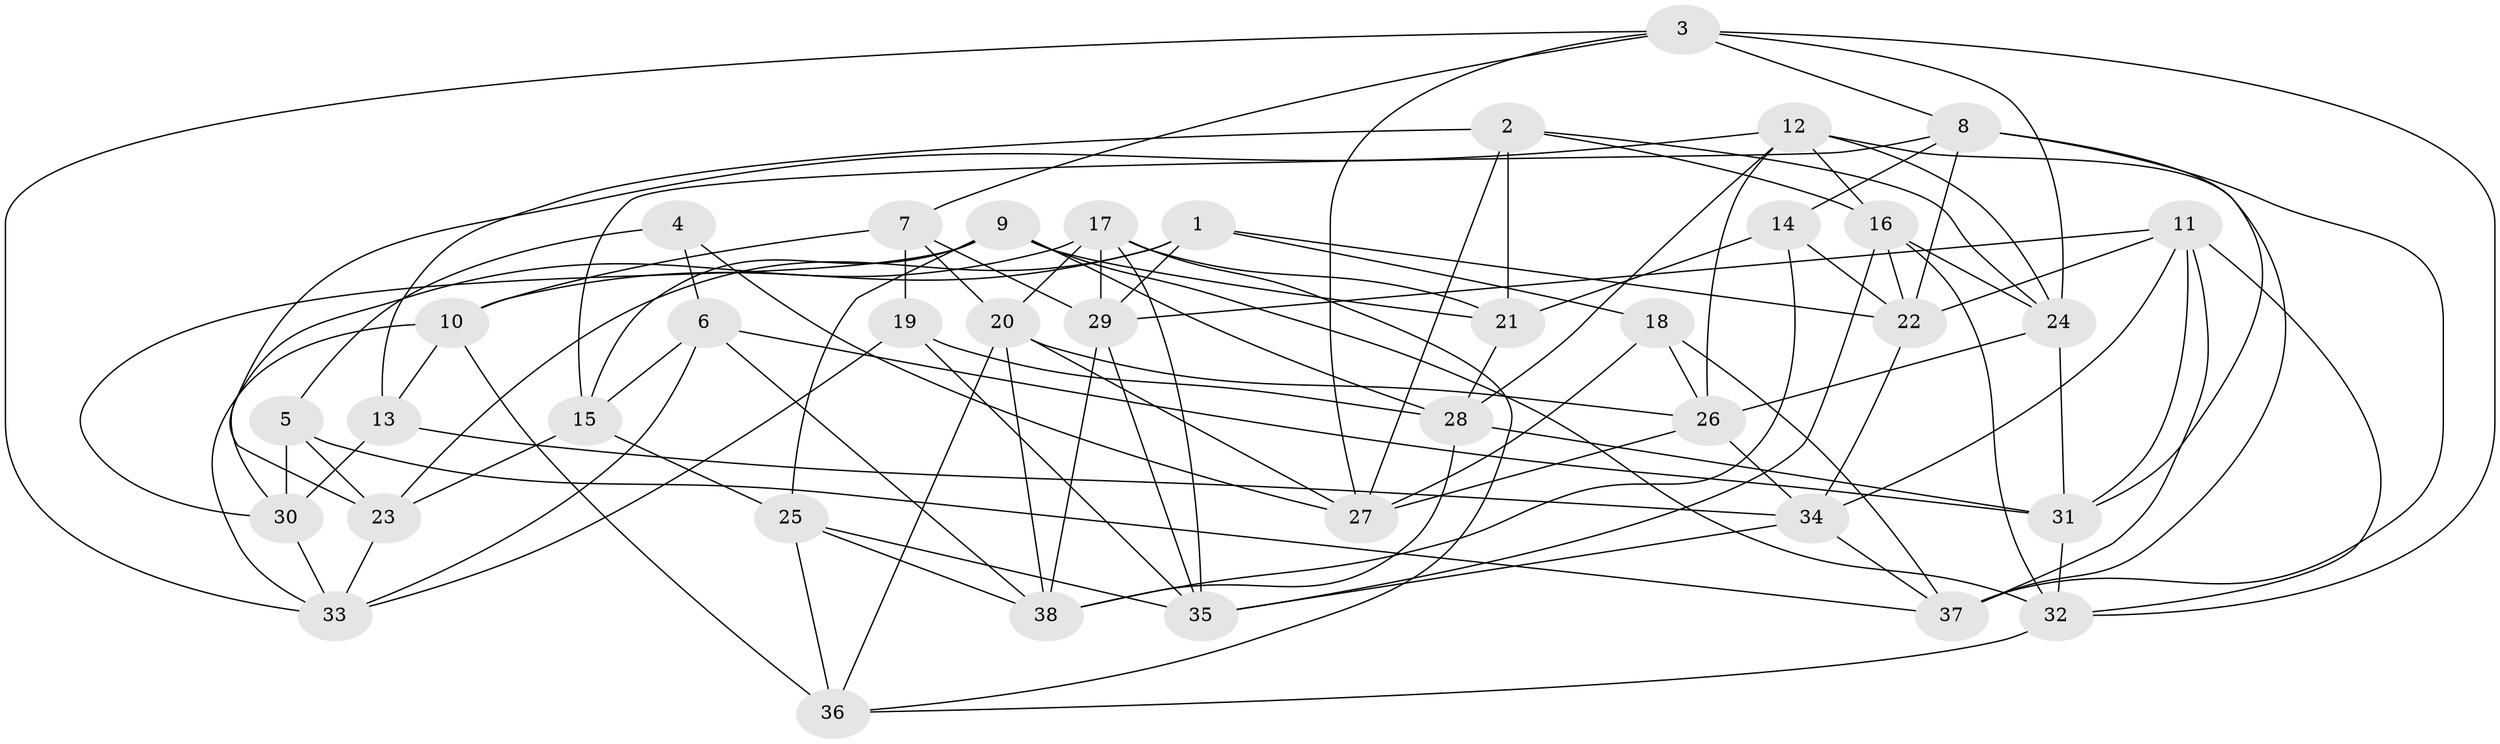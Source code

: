 // original degree distribution, {4: 1.0}
// Generated by graph-tools (version 1.1) at 2025/26/03/09/25 03:26:52]
// undirected, 38 vertices, 102 edges
graph export_dot {
graph [start="1"]
  node [color=gray90,style=filled];
  1;
  2;
  3;
  4;
  5;
  6;
  7;
  8;
  9;
  10;
  11;
  12;
  13;
  14;
  15;
  16;
  17;
  18;
  19;
  20;
  21;
  22;
  23;
  24;
  25;
  26;
  27;
  28;
  29;
  30;
  31;
  32;
  33;
  34;
  35;
  36;
  37;
  38;
  1 -- 10 [weight=1.0];
  1 -- 18 [weight=1.0];
  1 -- 22 [weight=1.0];
  1 -- 23 [weight=2.0];
  1 -- 29 [weight=1.0];
  2 -- 13 [weight=1.0];
  2 -- 16 [weight=1.0];
  2 -- 21 [weight=2.0];
  2 -- 24 [weight=1.0];
  2 -- 27 [weight=1.0];
  3 -- 7 [weight=1.0];
  3 -- 8 [weight=1.0];
  3 -- 24 [weight=1.0];
  3 -- 27 [weight=1.0];
  3 -- 32 [weight=1.0];
  3 -- 33 [weight=1.0];
  4 -- 5 [weight=2.0];
  4 -- 6 [weight=1.0];
  4 -- 27 [weight=1.0];
  5 -- 23 [weight=1.0];
  5 -- 30 [weight=2.0];
  5 -- 37 [weight=1.0];
  6 -- 15 [weight=2.0];
  6 -- 31 [weight=1.0];
  6 -- 33 [weight=1.0];
  6 -- 38 [weight=1.0];
  7 -- 10 [weight=2.0];
  7 -- 19 [weight=1.0];
  7 -- 20 [weight=1.0];
  7 -- 29 [weight=1.0];
  8 -- 14 [weight=1.0];
  8 -- 15 [weight=1.0];
  8 -- 22 [weight=1.0];
  8 -- 31 [weight=1.0];
  8 -- 37 [weight=1.0];
  9 -- 15 [weight=1.0];
  9 -- 21 [weight=1.0];
  9 -- 25 [weight=1.0];
  9 -- 28 [weight=1.0];
  9 -- 30 [weight=1.0];
  9 -- 32 [weight=1.0];
  10 -- 13 [weight=1.0];
  10 -- 33 [weight=1.0];
  10 -- 36 [weight=1.0];
  11 -- 22 [weight=1.0];
  11 -- 29 [weight=1.0];
  11 -- 31 [weight=1.0];
  11 -- 32 [weight=1.0];
  11 -- 34 [weight=1.0];
  11 -- 37 [weight=1.0];
  12 -- 16 [weight=1.0];
  12 -- 23 [weight=1.0];
  12 -- 24 [weight=1.0];
  12 -- 26 [weight=1.0];
  12 -- 28 [weight=1.0];
  12 -- 37 [weight=1.0];
  13 -- 30 [weight=1.0];
  13 -- 34 [weight=1.0];
  14 -- 21 [weight=1.0];
  14 -- 22 [weight=1.0];
  14 -- 38 [weight=1.0];
  15 -- 23 [weight=1.0];
  15 -- 25 [weight=1.0];
  16 -- 22 [weight=1.0];
  16 -- 24 [weight=1.0];
  16 -- 32 [weight=1.0];
  16 -- 35 [weight=1.0];
  17 -- 20 [weight=1.0];
  17 -- 21 [weight=1.0];
  17 -- 29 [weight=1.0];
  17 -- 30 [weight=1.0];
  17 -- 35 [weight=1.0];
  17 -- 36 [weight=1.0];
  18 -- 26 [weight=1.0];
  18 -- 27 [weight=1.0];
  18 -- 37 [weight=1.0];
  19 -- 28 [weight=1.0];
  19 -- 33 [weight=1.0];
  19 -- 35 [weight=1.0];
  20 -- 26 [weight=1.0];
  20 -- 27 [weight=1.0];
  20 -- 36 [weight=1.0];
  20 -- 38 [weight=1.0];
  21 -- 28 [weight=1.0];
  22 -- 34 [weight=1.0];
  23 -- 33 [weight=1.0];
  24 -- 26 [weight=1.0];
  24 -- 31 [weight=1.0];
  25 -- 35 [weight=1.0];
  25 -- 36 [weight=2.0];
  25 -- 38 [weight=1.0];
  26 -- 27 [weight=1.0];
  26 -- 34 [weight=1.0];
  28 -- 31 [weight=1.0];
  28 -- 38 [weight=1.0];
  29 -- 35 [weight=1.0];
  29 -- 38 [weight=1.0];
  30 -- 33 [weight=1.0];
  31 -- 32 [weight=1.0];
  32 -- 36 [weight=1.0];
  34 -- 35 [weight=1.0];
  34 -- 37 [weight=1.0];
}
